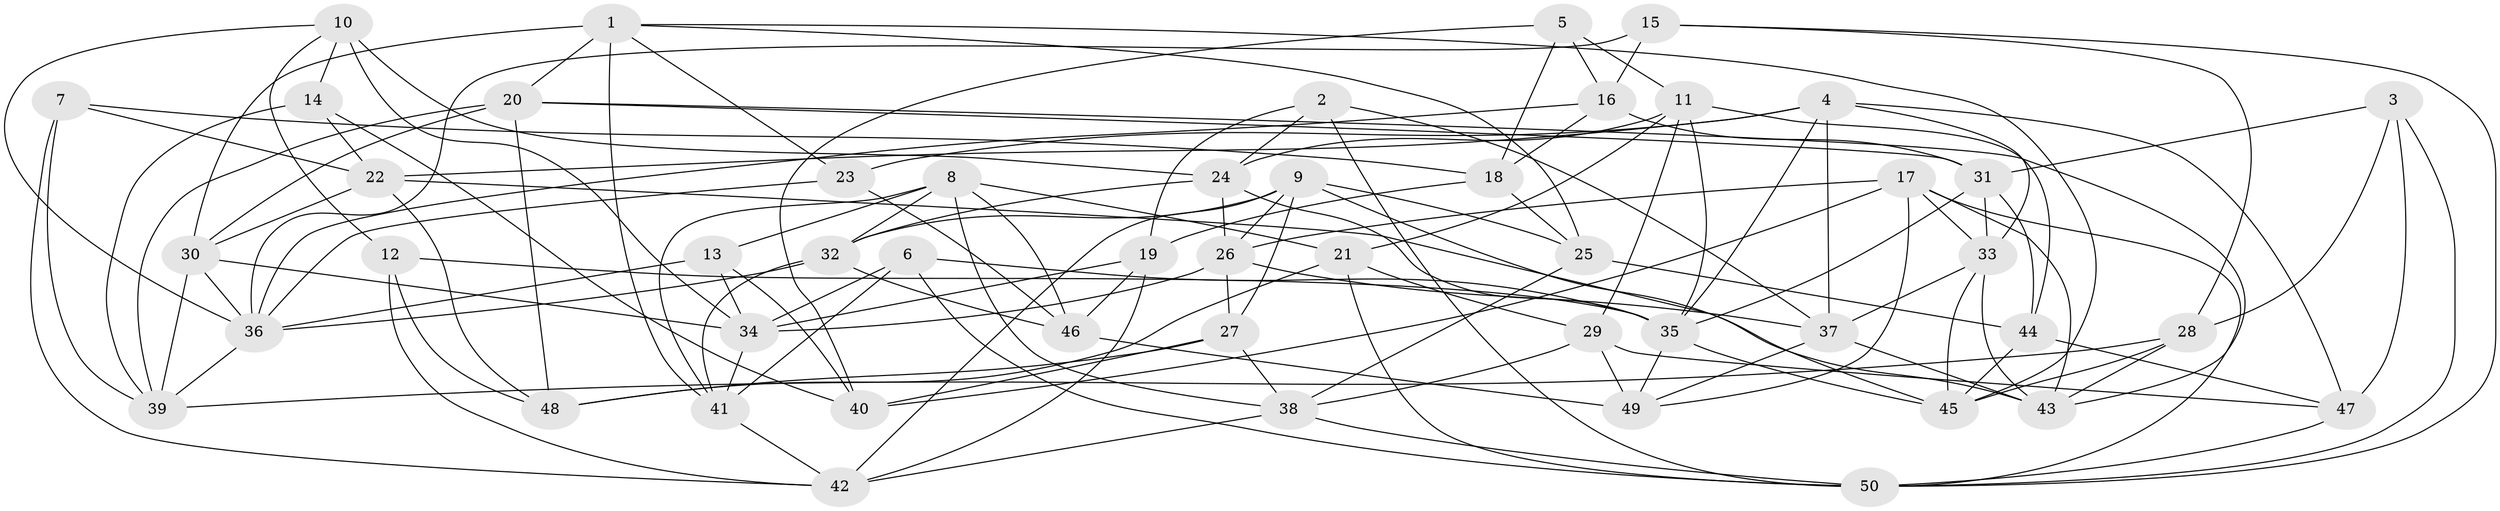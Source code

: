 // original degree distribution, {4: 1.0}
// Generated by graph-tools (version 1.1) at 2025/03/03/09/25 03:03:09]
// undirected, 50 vertices, 136 edges
graph export_dot {
graph [start="1"]
  node [color=gray90,style=filled];
  1;
  2;
  3;
  4;
  5;
  6;
  7;
  8;
  9;
  10;
  11;
  12;
  13;
  14;
  15;
  16;
  17;
  18;
  19;
  20;
  21;
  22;
  23;
  24;
  25;
  26;
  27;
  28;
  29;
  30;
  31;
  32;
  33;
  34;
  35;
  36;
  37;
  38;
  39;
  40;
  41;
  42;
  43;
  44;
  45;
  46;
  47;
  48;
  49;
  50;
  1 -- 20 [weight=1.0];
  1 -- 23 [weight=1.0];
  1 -- 25 [weight=1.0];
  1 -- 30 [weight=1.0];
  1 -- 41 [weight=1.0];
  1 -- 45 [weight=1.0];
  2 -- 19 [weight=1.0];
  2 -- 24 [weight=1.0];
  2 -- 37 [weight=1.0];
  2 -- 50 [weight=1.0];
  3 -- 28 [weight=1.0];
  3 -- 31 [weight=1.0];
  3 -- 47 [weight=1.0];
  3 -- 50 [weight=1.0];
  4 -- 22 [weight=1.0];
  4 -- 23 [weight=1.0];
  4 -- 33 [weight=1.0];
  4 -- 35 [weight=1.0];
  4 -- 37 [weight=1.0];
  4 -- 47 [weight=1.0];
  5 -- 11 [weight=1.0];
  5 -- 16 [weight=1.0];
  5 -- 18 [weight=1.0];
  5 -- 40 [weight=1.0];
  6 -- 34 [weight=1.0];
  6 -- 35 [weight=1.0];
  6 -- 41 [weight=1.0];
  6 -- 50 [weight=1.0];
  7 -- 18 [weight=1.0];
  7 -- 22 [weight=1.0];
  7 -- 39 [weight=1.0];
  7 -- 42 [weight=1.0];
  8 -- 13 [weight=1.0];
  8 -- 21 [weight=1.0];
  8 -- 32 [weight=1.0];
  8 -- 38 [weight=1.0];
  8 -- 41 [weight=1.0];
  8 -- 46 [weight=1.0];
  9 -- 25 [weight=1.0];
  9 -- 26 [weight=1.0];
  9 -- 27 [weight=1.0];
  9 -- 32 [weight=1.0];
  9 -- 42 [weight=1.0];
  9 -- 45 [weight=1.0];
  10 -- 12 [weight=1.0];
  10 -- 14 [weight=1.0];
  10 -- 24 [weight=1.0];
  10 -- 34 [weight=2.0];
  10 -- 36 [weight=1.0];
  11 -- 21 [weight=1.0];
  11 -- 24 [weight=1.0];
  11 -- 29 [weight=1.0];
  11 -- 35 [weight=1.0];
  11 -- 44 [weight=1.0];
  12 -- 35 [weight=1.0];
  12 -- 42 [weight=1.0];
  12 -- 48 [weight=1.0];
  13 -- 34 [weight=1.0];
  13 -- 36 [weight=1.0];
  13 -- 40 [weight=1.0];
  14 -- 22 [weight=1.0];
  14 -- 39 [weight=1.0];
  14 -- 40 [weight=1.0];
  15 -- 16 [weight=1.0];
  15 -- 28 [weight=2.0];
  15 -- 36 [weight=2.0];
  15 -- 50 [weight=1.0];
  16 -- 18 [weight=1.0];
  16 -- 31 [weight=1.0];
  16 -- 36 [weight=2.0];
  17 -- 26 [weight=1.0];
  17 -- 33 [weight=1.0];
  17 -- 40 [weight=1.0];
  17 -- 43 [weight=1.0];
  17 -- 49 [weight=1.0];
  17 -- 50 [weight=1.0];
  18 -- 19 [weight=2.0];
  18 -- 25 [weight=1.0];
  19 -- 34 [weight=1.0];
  19 -- 42 [weight=1.0];
  19 -- 46 [weight=1.0];
  20 -- 30 [weight=1.0];
  20 -- 31 [weight=1.0];
  20 -- 39 [weight=1.0];
  20 -- 43 [weight=1.0];
  20 -- 48 [weight=1.0];
  21 -- 29 [weight=1.0];
  21 -- 48 [weight=2.0];
  21 -- 50 [weight=1.0];
  22 -- 30 [weight=1.0];
  22 -- 43 [weight=1.0];
  22 -- 48 [weight=1.0];
  23 -- 36 [weight=1.0];
  23 -- 46 [weight=1.0];
  24 -- 26 [weight=1.0];
  24 -- 32 [weight=1.0];
  24 -- 35 [weight=1.0];
  25 -- 38 [weight=1.0];
  25 -- 44 [weight=2.0];
  26 -- 27 [weight=1.0];
  26 -- 34 [weight=1.0];
  26 -- 37 [weight=1.0];
  27 -- 38 [weight=1.0];
  27 -- 40 [weight=2.0];
  27 -- 48 [weight=1.0];
  28 -- 39 [weight=1.0];
  28 -- 43 [weight=1.0];
  28 -- 45 [weight=1.0];
  29 -- 38 [weight=1.0];
  29 -- 47 [weight=2.0];
  29 -- 49 [weight=1.0];
  30 -- 34 [weight=1.0];
  30 -- 36 [weight=1.0];
  30 -- 39 [weight=1.0];
  31 -- 33 [weight=1.0];
  31 -- 35 [weight=1.0];
  31 -- 44 [weight=1.0];
  32 -- 36 [weight=1.0];
  32 -- 41 [weight=1.0];
  32 -- 46 [weight=1.0];
  33 -- 37 [weight=1.0];
  33 -- 43 [weight=1.0];
  33 -- 45 [weight=1.0];
  34 -- 41 [weight=1.0];
  35 -- 45 [weight=1.0];
  35 -- 49 [weight=1.0];
  36 -- 39 [weight=1.0];
  37 -- 43 [weight=1.0];
  37 -- 49 [weight=1.0];
  38 -- 42 [weight=1.0];
  38 -- 50 [weight=1.0];
  41 -- 42 [weight=1.0];
  44 -- 45 [weight=1.0];
  44 -- 47 [weight=1.0];
  46 -- 49 [weight=2.0];
  47 -- 50 [weight=1.0];
}
